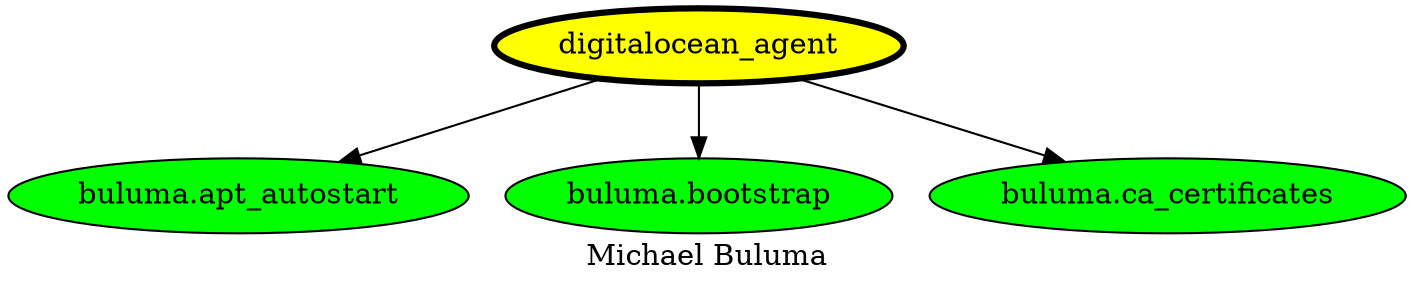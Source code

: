 digraph PhiloDilemma {
  label = "Michael Buluma" ;
  overlap=false
  {
    "digitalocean_agent" [fillcolor=yellow style=filled penwidth=3]
    "buluma.apt_autostart" [fillcolor=green style=filled]
    "buluma.bootstrap" [fillcolor=green style=filled]
    "buluma.ca_certificates" [fillcolor=green style=filled]
  }
  "digitalocean_agent" -> "buluma.apt_autostart"
  "digitalocean_agent" -> "buluma.bootstrap"
  "digitalocean_agent" -> "buluma.ca_certificates"
}
